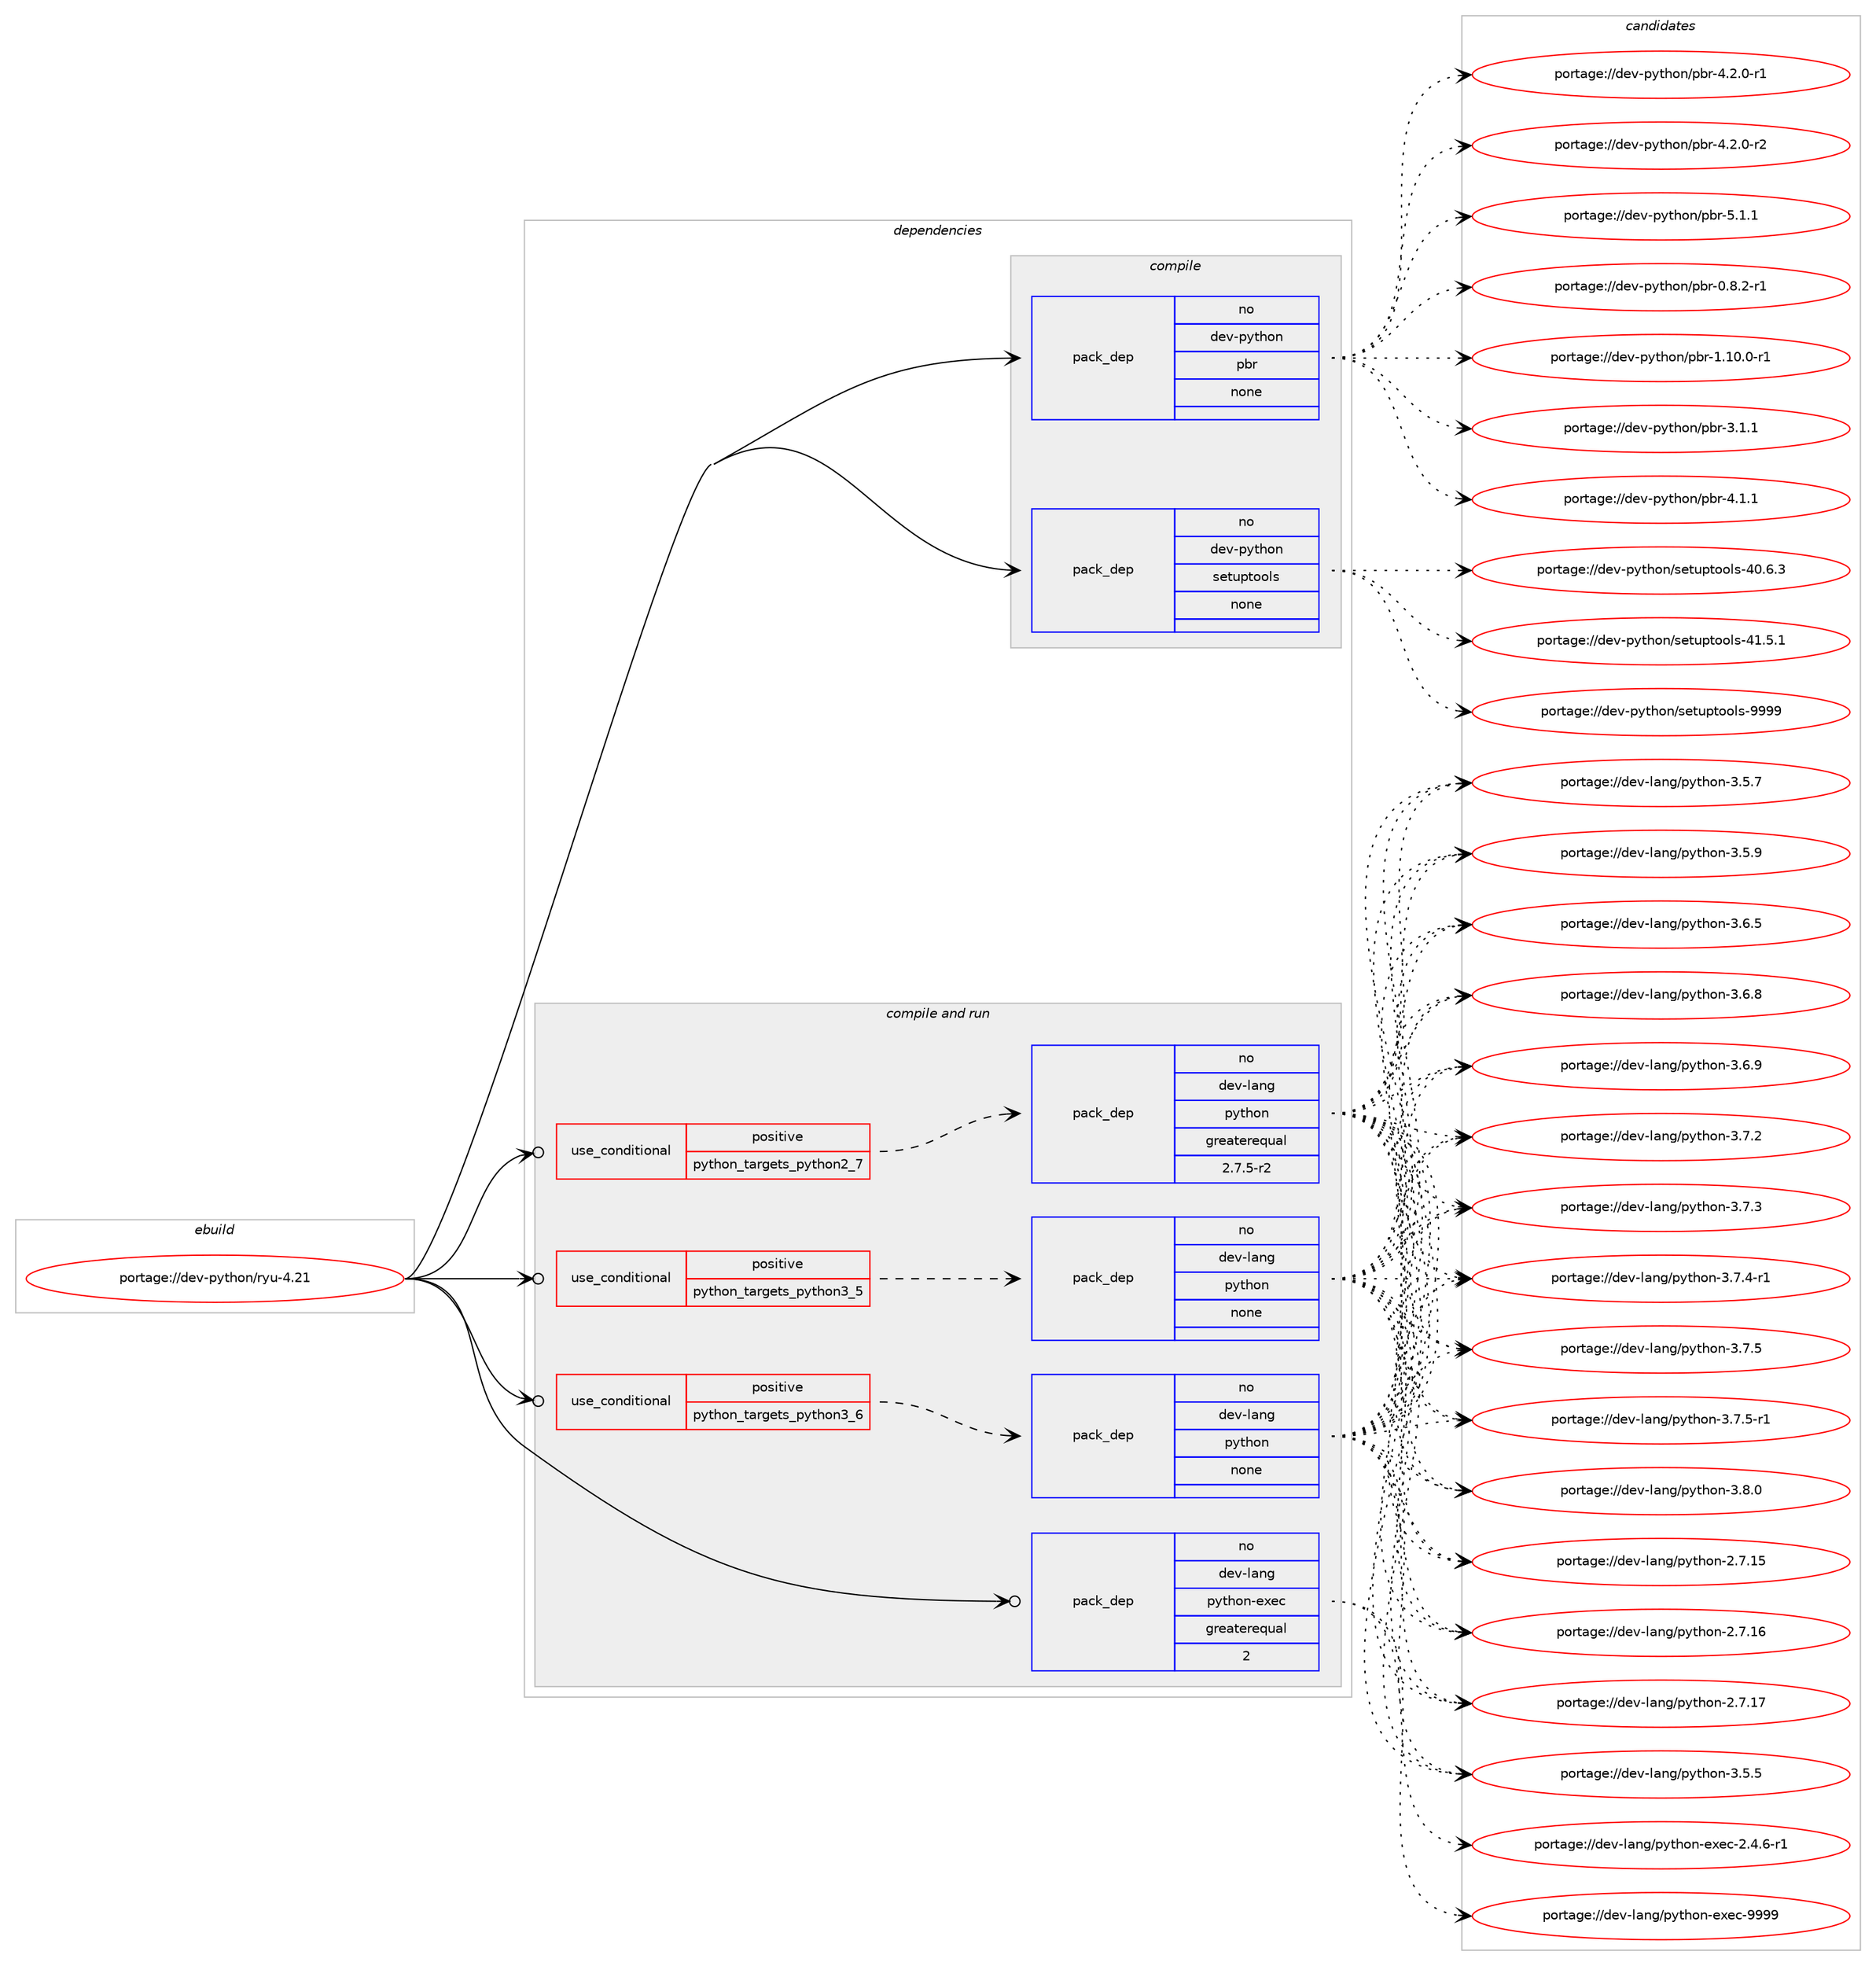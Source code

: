 digraph prolog {

# *************
# Graph options
# *************

newrank=true;
concentrate=true;
compound=true;
graph [rankdir=LR,fontname=Helvetica,fontsize=10,ranksep=1.5];#, ranksep=2.5, nodesep=0.2];
edge  [arrowhead=vee];
node  [fontname=Helvetica,fontsize=10];

# **********
# The ebuild
# **********

subgraph cluster_leftcol {
color=gray;
rank=same;
label=<<i>ebuild</i>>;
id [label="portage://dev-python/ryu-4.21", color=red, width=4, href="../dev-python/ryu-4.21.svg"];
}

# ****************
# The dependencies
# ****************

subgraph cluster_midcol {
color=gray;
label=<<i>dependencies</i>>;
subgraph cluster_compile {
fillcolor="#eeeeee";
style=filled;
label=<<i>compile</i>>;
subgraph pack129583 {
dependency171286 [label=<<TABLE BORDER="0" CELLBORDER="1" CELLSPACING="0" CELLPADDING="4" WIDTH="220"><TR><TD ROWSPAN="6" CELLPADDING="30">pack_dep</TD></TR><TR><TD WIDTH="110">no</TD></TR><TR><TD>dev-python</TD></TR><TR><TD>pbr</TD></TR><TR><TD>none</TD></TR><TR><TD></TD></TR></TABLE>>, shape=none, color=blue];
}
id:e -> dependency171286:w [weight=20,style="solid",arrowhead="vee"];
subgraph pack129584 {
dependency171287 [label=<<TABLE BORDER="0" CELLBORDER="1" CELLSPACING="0" CELLPADDING="4" WIDTH="220"><TR><TD ROWSPAN="6" CELLPADDING="30">pack_dep</TD></TR><TR><TD WIDTH="110">no</TD></TR><TR><TD>dev-python</TD></TR><TR><TD>setuptools</TD></TR><TR><TD>none</TD></TR><TR><TD></TD></TR></TABLE>>, shape=none, color=blue];
}
id:e -> dependency171287:w [weight=20,style="solid",arrowhead="vee"];
}
subgraph cluster_compileandrun {
fillcolor="#eeeeee";
style=filled;
label=<<i>compile and run</i>>;
subgraph cond38300 {
dependency171288 [label=<<TABLE BORDER="0" CELLBORDER="1" CELLSPACING="0" CELLPADDING="4"><TR><TD ROWSPAN="3" CELLPADDING="10">use_conditional</TD></TR><TR><TD>positive</TD></TR><TR><TD>python_targets_python2_7</TD></TR></TABLE>>, shape=none, color=red];
subgraph pack129585 {
dependency171289 [label=<<TABLE BORDER="0" CELLBORDER="1" CELLSPACING="0" CELLPADDING="4" WIDTH="220"><TR><TD ROWSPAN="6" CELLPADDING="30">pack_dep</TD></TR><TR><TD WIDTH="110">no</TD></TR><TR><TD>dev-lang</TD></TR><TR><TD>python</TD></TR><TR><TD>greaterequal</TD></TR><TR><TD>2.7.5-r2</TD></TR></TABLE>>, shape=none, color=blue];
}
dependency171288:e -> dependency171289:w [weight=20,style="dashed",arrowhead="vee"];
}
id:e -> dependency171288:w [weight=20,style="solid",arrowhead="odotvee"];
subgraph cond38301 {
dependency171290 [label=<<TABLE BORDER="0" CELLBORDER="1" CELLSPACING="0" CELLPADDING="4"><TR><TD ROWSPAN="3" CELLPADDING="10">use_conditional</TD></TR><TR><TD>positive</TD></TR><TR><TD>python_targets_python3_5</TD></TR></TABLE>>, shape=none, color=red];
subgraph pack129586 {
dependency171291 [label=<<TABLE BORDER="0" CELLBORDER="1" CELLSPACING="0" CELLPADDING="4" WIDTH="220"><TR><TD ROWSPAN="6" CELLPADDING="30">pack_dep</TD></TR><TR><TD WIDTH="110">no</TD></TR><TR><TD>dev-lang</TD></TR><TR><TD>python</TD></TR><TR><TD>none</TD></TR><TR><TD></TD></TR></TABLE>>, shape=none, color=blue];
}
dependency171290:e -> dependency171291:w [weight=20,style="dashed",arrowhead="vee"];
}
id:e -> dependency171290:w [weight=20,style="solid",arrowhead="odotvee"];
subgraph cond38302 {
dependency171292 [label=<<TABLE BORDER="0" CELLBORDER="1" CELLSPACING="0" CELLPADDING="4"><TR><TD ROWSPAN="3" CELLPADDING="10">use_conditional</TD></TR><TR><TD>positive</TD></TR><TR><TD>python_targets_python3_6</TD></TR></TABLE>>, shape=none, color=red];
subgraph pack129587 {
dependency171293 [label=<<TABLE BORDER="0" CELLBORDER="1" CELLSPACING="0" CELLPADDING="4" WIDTH="220"><TR><TD ROWSPAN="6" CELLPADDING="30">pack_dep</TD></TR><TR><TD WIDTH="110">no</TD></TR><TR><TD>dev-lang</TD></TR><TR><TD>python</TD></TR><TR><TD>none</TD></TR><TR><TD></TD></TR></TABLE>>, shape=none, color=blue];
}
dependency171292:e -> dependency171293:w [weight=20,style="dashed",arrowhead="vee"];
}
id:e -> dependency171292:w [weight=20,style="solid",arrowhead="odotvee"];
subgraph pack129588 {
dependency171294 [label=<<TABLE BORDER="0" CELLBORDER="1" CELLSPACING="0" CELLPADDING="4" WIDTH="220"><TR><TD ROWSPAN="6" CELLPADDING="30">pack_dep</TD></TR><TR><TD WIDTH="110">no</TD></TR><TR><TD>dev-lang</TD></TR><TR><TD>python-exec</TD></TR><TR><TD>greaterequal</TD></TR><TR><TD>2</TD></TR></TABLE>>, shape=none, color=blue];
}
id:e -> dependency171294:w [weight=20,style="solid",arrowhead="odotvee"];
}
subgraph cluster_run {
fillcolor="#eeeeee";
style=filled;
label=<<i>run</i>>;
}
}

# **************
# The candidates
# **************

subgraph cluster_choices {
rank=same;
color=gray;
label=<<i>candidates</i>>;

subgraph choice129583 {
color=black;
nodesep=1;
choiceportage1001011184511212111610411111047112981144548465646504511449 [label="portage://dev-python/pbr-0.8.2-r1", color=red, width=4,href="../dev-python/pbr-0.8.2-r1.svg"];
choiceportage100101118451121211161041111104711298114454946494846484511449 [label="portage://dev-python/pbr-1.10.0-r1", color=red, width=4,href="../dev-python/pbr-1.10.0-r1.svg"];
choiceportage100101118451121211161041111104711298114455146494649 [label="portage://dev-python/pbr-3.1.1", color=red, width=4,href="../dev-python/pbr-3.1.1.svg"];
choiceportage100101118451121211161041111104711298114455246494649 [label="portage://dev-python/pbr-4.1.1", color=red, width=4,href="../dev-python/pbr-4.1.1.svg"];
choiceportage1001011184511212111610411111047112981144552465046484511449 [label="portage://dev-python/pbr-4.2.0-r1", color=red, width=4,href="../dev-python/pbr-4.2.0-r1.svg"];
choiceportage1001011184511212111610411111047112981144552465046484511450 [label="portage://dev-python/pbr-4.2.0-r2", color=red, width=4,href="../dev-python/pbr-4.2.0-r2.svg"];
choiceportage100101118451121211161041111104711298114455346494649 [label="portage://dev-python/pbr-5.1.1", color=red, width=4,href="../dev-python/pbr-5.1.1.svg"];
dependency171286:e -> choiceportage1001011184511212111610411111047112981144548465646504511449:w [style=dotted,weight="100"];
dependency171286:e -> choiceportage100101118451121211161041111104711298114454946494846484511449:w [style=dotted,weight="100"];
dependency171286:e -> choiceportage100101118451121211161041111104711298114455146494649:w [style=dotted,weight="100"];
dependency171286:e -> choiceportage100101118451121211161041111104711298114455246494649:w [style=dotted,weight="100"];
dependency171286:e -> choiceportage1001011184511212111610411111047112981144552465046484511449:w [style=dotted,weight="100"];
dependency171286:e -> choiceportage1001011184511212111610411111047112981144552465046484511450:w [style=dotted,weight="100"];
dependency171286:e -> choiceportage100101118451121211161041111104711298114455346494649:w [style=dotted,weight="100"];
}
subgraph choice129584 {
color=black;
nodesep=1;
choiceportage100101118451121211161041111104711510111611711211611111110811545524846544651 [label="portage://dev-python/setuptools-40.6.3", color=red, width=4,href="../dev-python/setuptools-40.6.3.svg"];
choiceportage100101118451121211161041111104711510111611711211611111110811545524946534649 [label="portage://dev-python/setuptools-41.5.1", color=red, width=4,href="../dev-python/setuptools-41.5.1.svg"];
choiceportage10010111845112121116104111110471151011161171121161111111081154557575757 [label="portage://dev-python/setuptools-9999", color=red, width=4,href="../dev-python/setuptools-9999.svg"];
dependency171287:e -> choiceportage100101118451121211161041111104711510111611711211611111110811545524846544651:w [style=dotted,weight="100"];
dependency171287:e -> choiceportage100101118451121211161041111104711510111611711211611111110811545524946534649:w [style=dotted,weight="100"];
dependency171287:e -> choiceportage10010111845112121116104111110471151011161171121161111111081154557575757:w [style=dotted,weight="100"];
}
subgraph choice129585 {
color=black;
nodesep=1;
choiceportage10010111845108971101034711212111610411111045504655464953 [label="portage://dev-lang/python-2.7.15", color=red, width=4,href="../dev-lang/python-2.7.15.svg"];
choiceportage10010111845108971101034711212111610411111045504655464954 [label="portage://dev-lang/python-2.7.16", color=red, width=4,href="../dev-lang/python-2.7.16.svg"];
choiceportage10010111845108971101034711212111610411111045504655464955 [label="portage://dev-lang/python-2.7.17", color=red, width=4,href="../dev-lang/python-2.7.17.svg"];
choiceportage100101118451089711010347112121116104111110455146534653 [label="portage://dev-lang/python-3.5.5", color=red, width=4,href="../dev-lang/python-3.5.5.svg"];
choiceportage100101118451089711010347112121116104111110455146534655 [label="portage://dev-lang/python-3.5.7", color=red, width=4,href="../dev-lang/python-3.5.7.svg"];
choiceportage100101118451089711010347112121116104111110455146534657 [label="portage://dev-lang/python-3.5.9", color=red, width=4,href="../dev-lang/python-3.5.9.svg"];
choiceportage100101118451089711010347112121116104111110455146544653 [label="portage://dev-lang/python-3.6.5", color=red, width=4,href="../dev-lang/python-3.6.5.svg"];
choiceportage100101118451089711010347112121116104111110455146544656 [label="portage://dev-lang/python-3.6.8", color=red, width=4,href="../dev-lang/python-3.6.8.svg"];
choiceportage100101118451089711010347112121116104111110455146544657 [label="portage://dev-lang/python-3.6.9", color=red, width=4,href="../dev-lang/python-3.6.9.svg"];
choiceportage100101118451089711010347112121116104111110455146554650 [label="portage://dev-lang/python-3.7.2", color=red, width=4,href="../dev-lang/python-3.7.2.svg"];
choiceportage100101118451089711010347112121116104111110455146554651 [label="portage://dev-lang/python-3.7.3", color=red, width=4,href="../dev-lang/python-3.7.3.svg"];
choiceportage1001011184510897110103471121211161041111104551465546524511449 [label="portage://dev-lang/python-3.7.4-r1", color=red, width=4,href="../dev-lang/python-3.7.4-r1.svg"];
choiceportage100101118451089711010347112121116104111110455146554653 [label="portage://dev-lang/python-3.7.5", color=red, width=4,href="../dev-lang/python-3.7.5.svg"];
choiceportage1001011184510897110103471121211161041111104551465546534511449 [label="portage://dev-lang/python-3.7.5-r1", color=red, width=4,href="../dev-lang/python-3.7.5-r1.svg"];
choiceportage100101118451089711010347112121116104111110455146564648 [label="portage://dev-lang/python-3.8.0", color=red, width=4,href="../dev-lang/python-3.8.0.svg"];
dependency171289:e -> choiceportage10010111845108971101034711212111610411111045504655464953:w [style=dotted,weight="100"];
dependency171289:e -> choiceportage10010111845108971101034711212111610411111045504655464954:w [style=dotted,weight="100"];
dependency171289:e -> choiceportage10010111845108971101034711212111610411111045504655464955:w [style=dotted,weight="100"];
dependency171289:e -> choiceportage100101118451089711010347112121116104111110455146534653:w [style=dotted,weight="100"];
dependency171289:e -> choiceportage100101118451089711010347112121116104111110455146534655:w [style=dotted,weight="100"];
dependency171289:e -> choiceportage100101118451089711010347112121116104111110455146534657:w [style=dotted,weight="100"];
dependency171289:e -> choiceportage100101118451089711010347112121116104111110455146544653:w [style=dotted,weight="100"];
dependency171289:e -> choiceportage100101118451089711010347112121116104111110455146544656:w [style=dotted,weight="100"];
dependency171289:e -> choiceportage100101118451089711010347112121116104111110455146544657:w [style=dotted,weight="100"];
dependency171289:e -> choiceportage100101118451089711010347112121116104111110455146554650:w [style=dotted,weight="100"];
dependency171289:e -> choiceportage100101118451089711010347112121116104111110455146554651:w [style=dotted,weight="100"];
dependency171289:e -> choiceportage1001011184510897110103471121211161041111104551465546524511449:w [style=dotted,weight="100"];
dependency171289:e -> choiceportage100101118451089711010347112121116104111110455146554653:w [style=dotted,weight="100"];
dependency171289:e -> choiceportage1001011184510897110103471121211161041111104551465546534511449:w [style=dotted,weight="100"];
dependency171289:e -> choiceportage100101118451089711010347112121116104111110455146564648:w [style=dotted,weight="100"];
}
subgraph choice129586 {
color=black;
nodesep=1;
choiceportage10010111845108971101034711212111610411111045504655464953 [label="portage://dev-lang/python-2.7.15", color=red, width=4,href="../dev-lang/python-2.7.15.svg"];
choiceportage10010111845108971101034711212111610411111045504655464954 [label="portage://dev-lang/python-2.7.16", color=red, width=4,href="../dev-lang/python-2.7.16.svg"];
choiceportage10010111845108971101034711212111610411111045504655464955 [label="portage://dev-lang/python-2.7.17", color=red, width=4,href="../dev-lang/python-2.7.17.svg"];
choiceportage100101118451089711010347112121116104111110455146534653 [label="portage://dev-lang/python-3.5.5", color=red, width=4,href="../dev-lang/python-3.5.5.svg"];
choiceportage100101118451089711010347112121116104111110455146534655 [label="portage://dev-lang/python-3.5.7", color=red, width=4,href="../dev-lang/python-3.5.7.svg"];
choiceportage100101118451089711010347112121116104111110455146534657 [label="portage://dev-lang/python-3.5.9", color=red, width=4,href="../dev-lang/python-3.5.9.svg"];
choiceportage100101118451089711010347112121116104111110455146544653 [label="portage://dev-lang/python-3.6.5", color=red, width=4,href="../dev-lang/python-3.6.5.svg"];
choiceportage100101118451089711010347112121116104111110455146544656 [label="portage://dev-lang/python-3.6.8", color=red, width=4,href="../dev-lang/python-3.6.8.svg"];
choiceportage100101118451089711010347112121116104111110455146544657 [label="portage://dev-lang/python-3.6.9", color=red, width=4,href="../dev-lang/python-3.6.9.svg"];
choiceportage100101118451089711010347112121116104111110455146554650 [label="portage://dev-lang/python-3.7.2", color=red, width=4,href="../dev-lang/python-3.7.2.svg"];
choiceportage100101118451089711010347112121116104111110455146554651 [label="portage://dev-lang/python-3.7.3", color=red, width=4,href="../dev-lang/python-3.7.3.svg"];
choiceportage1001011184510897110103471121211161041111104551465546524511449 [label="portage://dev-lang/python-3.7.4-r1", color=red, width=4,href="../dev-lang/python-3.7.4-r1.svg"];
choiceportage100101118451089711010347112121116104111110455146554653 [label="portage://dev-lang/python-3.7.5", color=red, width=4,href="../dev-lang/python-3.7.5.svg"];
choiceportage1001011184510897110103471121211161041111104551465546534511449 [label="portage://dev-lang/python-3.7.5-r1", color=red, width=4,href="../dev-lang/python-3.7.5-r1.svg"];
choiceportage100101118451089711010347112121116104111110455146564648 [label="portage://dev-lang/python-3.8.0", color=red, width=4,href="../dev-lang/python-3.8.0.svg"];
dependency171291:e -> choiceportage10010111845108971101034711212111610411111045504655464953:w [style=dotted,weight="100"];
dependency171291:e -> choiceportage10010111845108971101034711212111610411111045504655464954:w [style=dotted,weight="100"];
dependency171291:e -> choiceportage10010111845108971101034711212111610411111045504655464955:w [style=dotted,weight="100"];
dependency171291:e -> choiceportage100101118451089711010347112121116104111110455146534653:w [style=dotted,weight="100"];
dependency171291:e -> choiceportage100101118451089711010347112121116104111110455146534655:w [style=dotted,weight="100"];
dependency171291:e -> choiceportage100101118451089711010347112121116104111110455146534657:w [style=dotted,weight="100"];
dependency171291:e -> choiceportage100101118451089711010347112121116104111110455146544653:w [style=dotted,weight="100"];
dependency171291:e -> choiceportage100101118451089711010347112121116104111110455146544656:w [style=dotted,weight="100"];
dependency171291:e -> choiceportage100101118451089711010347112121116104111110455146544657:w [style=dotted,weight="100"];
dependency171291:e -> choiceportage100101118451089711010347112121116104111110455146554650:w [style=dotted,weight="100"];
dependency171291:e -> choiceportage100101118451089711010347112121116104111110455146554651:w [style=dotted,weight="100"];
dependency171291:e -> choiceportage1001011184510897110103471121211161041111104551465546524511449:w [style=dotted,weight="100"];
dependency171291:e -> choiceportage100101118451089711010347112121116104111110455146554653:w [style=dotted,weight="100"];
dependency171291:e -> choiceportage1001011184510897110103471121211161041111104551465546534511449:w [style=dotted,weight="100"];
dependency171291:e -> choiceportage100101118451089711010347112121116104111110455146564648:w [style=dotted,weight="100"];
}
subgraph choice129587 {
color=black;
nodesep=1;
choiceportage10010111845108971101034711212111610411111045504655464953 [label="portage://dev-lang/python-2.7.15", color=red, width=4,href="../dev-lang/python-2.7.15.svg"];
choiceportage10010111845108971101034711212111610411111045504655464954 [label="portage://dev-lang/python-2.7.16", color=red, width=4,href="../dev-lang/python-2.7.16.svg"];
choiceportage10010111845108971101034711212111610411111045504655464955 [label="portage://dev-lang/python-2.7.17", color=red, width=4,href="../dev-lang/python-2.7.17.svg"];
choiceportage100101118451089711010347112121116104111110455146534653 [label="portage://dev-lang/python-3.5.5", color=red, width=4,href="../dev-lang/python-3.5.5.svg"];
choiceportage100101118451089711010347112121116104111110455146534655 [label="portage://dev-lang/python-3.5.7", color=red, width=4,href="../dev-lang/python-3.5.7.svg"];
choiceportage100101118451089711010347112121116104111110455146534657 [label="portage://dev-lang/python-3.5.9", color=red, width=4,href="../dev-lang/python-3.5.9.svg"];
choiceportage100101118451089711010347112121116104111110455146544653 [label="portage://dev-lang/python-3.6.5", color=red, width=4,href="../dev-lang/python-3.6.5.svg"];
choiceportage100101118451089711010347112121116104111110455146544656 [label="portage://dev-lang/python-3.6.8", color=red, width=4,href="../dev-lang/python-3.6.8.svg"];
choiceportage100101118451089711010347112121116104111110455146544657 [label="portage://dev-lang/python-3.6.9", color=red, width=4,href="../dev-lang/python-3.6.9.svg"];
choiceportage100101118451089711010347112121116104111110455146554650 [label="portage://dev-lang/python-3.7.2", color=red, width=4,href="../dev-lang/python-3.7.2.svg"];
choiceportage100101118451089711010347112121116104111110455146554651 [label="portage://dev-lang/python-3.7.3", color=red, width=4,href="../dev-lang/python-3.7.3.svg"];
choiceportage1001011184510897110103471121211161041111104551465546524511449 [label="portage://dev-lang/python-3.7.4-r1", color=red, width=4,href="../dev-lang/python-3.7.4-r1.svg"];
choiceportage100101118451089711010347112121116104111110455146554653 [label="portage://dev-lang/python-3.7.5", color=red, width=4,href="../dev-lang/python-3.7.5.svg"];
choiceportage1001011184510897110103471121211161041111104551465546534511449 [label="portage://dev-lang/python-3.7.5-r1", color=red, width=4,href="../dev-lang/python-3.7.5-r1.svg"];
choiceportage100101118451089711010347112121116104111110455146564648 [label="portage://dev-lang/python-3.8.0", color=red, width=4,href="../dev-lang/python-3.8.0.svg"];
dependency171293:e -> choiceportage10010111845108971101034711212111610411111045504655464953:w [style=dotted,weight="100"];
dependency171293:e -> choiceportage10010111845108971101034711212111610411111045504655464954:w [style=dotted,weight="100"];
dependency171293:e -> choiceportage10010111845108971101034711212111610411111045504655464955:w [style=dotted,weight="100"];
dependency171293:e -> choiceportage100101118451089711010347112121116104111110455146534653:w [style=dotted,weight="100"];
dependency171293:e -> choiceportage100101118451089711010347112121116104111110455146534655:w [style=dotted,weight="100"];
dependency171293:e -> choiceportage100101118451089711010347112121116104111110455146534657:w [style=dotted,weight="100"];
dependency171293:e -> choiceportage100101118451089711010347112121116104111110455146544653:w [style=dotted,weight="100"];
dependency171293:e -> choiceportage100101118451089711010347112121116104111110455146544656:w [style=dotted,weight="100"];
dependency171293:e -> choiceportage100101118451089711010347112121116104111110455146544657:w [style=dotted,weight="100"];
dependency171293:e -> choiceportage100101118451089711010347112121116104111110455146554650:w [style=dotted,weight="100"];
dependency171293:e -> choiceportage100101118451089711010347112121116104111110455146554651:w [style=dotted,weight="100"];
dependency171293:e -> choiceportage1001011184510897110103471121211161041111104551465546524511449:w [style=dotted,weight="100"];
dependency171293:e -> choiceportage100101118451089711010347112121116104111110455146554653:w [style=dotted,weight="100"];
dependency171293:e -> choiceportage1001011184510897110103471121211161041111104551465546534511449:w [style=dotted,weight="100"];
dependency171293:e -> choiceportage100101118451089711010347112121116104111110455146564648:w [style=dotted,weight="100"];
}
subgraph choice129588 {
color=black;
nodesep=1;
choiceportage10010111845108971101034711212111610411111045101120101994550465246544511449 [label="portage://dev-lang/python-exec-2.4.6-r1", color=red, width=4,href="../dev-lang/python-exec-2.4.6-r1.svg"];
choiceportage10010111845108971101034711212111610411111045101120101994557575757 [label="portage://dev-lang/python-exec-9999", color=red, width=4,href="../dev-lang/python-exec-9999.svg"];
dependency171294:e -> choiceportage10010111845108971101034711212111610411111045101120101994550465246544511449:w [style=dotted,weight="100"];
dependency171294:e -> choiceportage10010111845108971101034711212111610411111045101120101994557575757:w [style=dotted,weight="100"];
}
}

}
